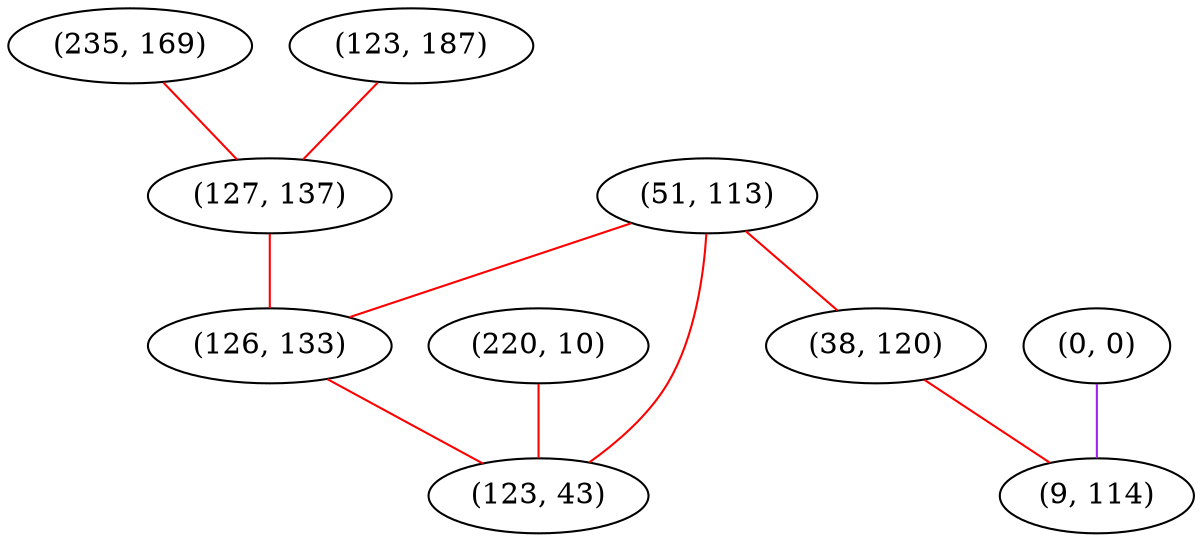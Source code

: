 graph "" {
"(235, 169)";
"(123, 187)";
"(127, 137)";
"(220, 10)";
"(51, 113)";
"(0, 0)";
"(38, 120)";
"(126, 133)";
"(9, 114)";
"(123, 43)";
"(235, 169)" -- "(127, 137)"  [color=red, key=0, weight=1];
"(123, 187)" -- "(127, 137)"  [color=red, key=0, weight=1];
"(127, 137)" -- "(126, 133)"  [color=red, key=0, weight=1];
"(220, 10)" -- "(123, 43)"  [color=red, key=0, weight=1];
"(51, 113)" -- "(38, 120)"  [color=red, key=0, weight=1];
"(51, 113)" -- "(126, 133)"  [color=red, key=0, weight=1];
"(51, 113)" -- "(123, 43)"  [color=red, key=0, weight=1];
"(0, 0)" -- "(9, 114)"  [color=purple, key=0, weight=4];
"(38, 120)" -- "(9, 114)"  [color=red, key=0, weight=1];
"(126, 133)" -- "(123, 43)"  [color=red, key=0, weight=1];
}
